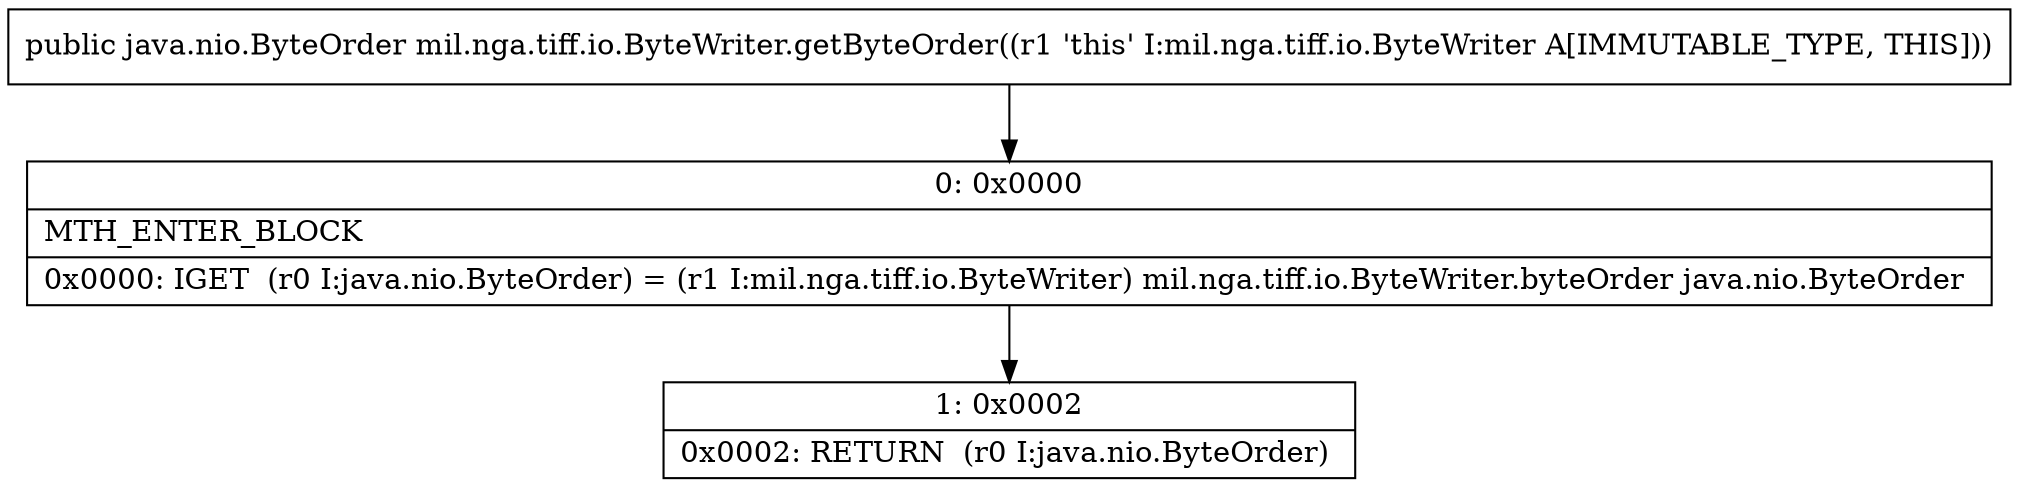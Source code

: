 digraph "CFG formil.nga.tiff.io.ByteWriter.getByteOrder()Ljava\/nio\/ByteOrder;" {
Node_0 [shape=record,label="{0\:\ 0x0000|MTH_ENTER_BLOCK\l|0x0000: IGET  (r0 I:java.nio.ByteOrder) = (r1 I:mil.nga.tiff.io.ByteWriter) mil.nga.tiff.io.ByteWriter.byteOrder java.nio.ByteOrder \l}"];
Node_1 [shape=record,label="{1\:\ 0x0002|0x0002: RETURN  (r0 I:java.nio.ByteOrder) \l}"];
MethodNode[shape=record,label="{public java.nio.ByteOrder mil.nga.tiff.io.ByteWriter.getByteOrder((r1 'this' I:mil.nga.tiff.io.ByteWriter A[IMMUTABLE_TYPE, THIS])) }"];
MethodNode -> Node_0;
Node_0 -> Node_1;
}

